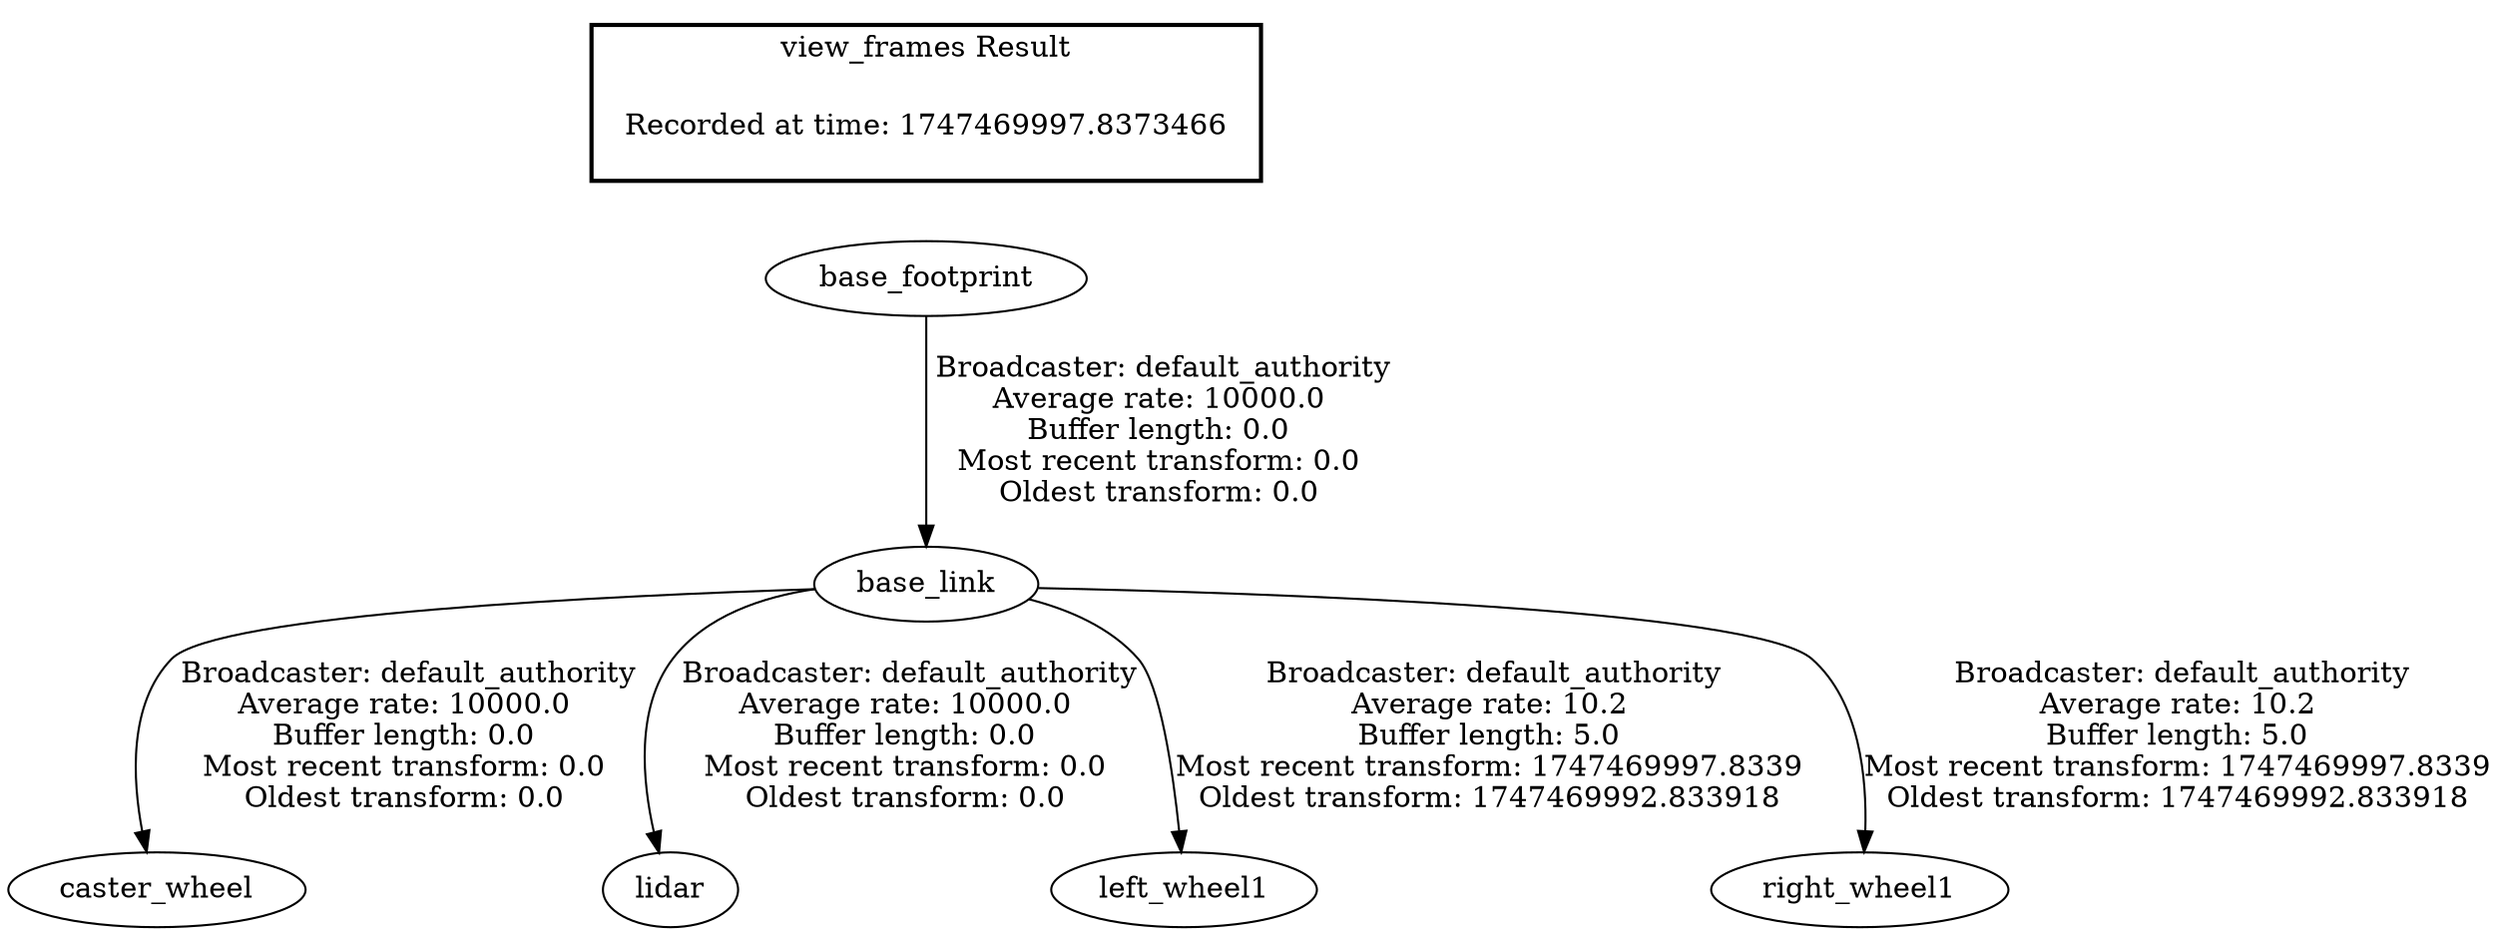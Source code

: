 digraph G {
"base_footprint" -> "base_link"[label=" Broadcaster: default_authority\nAverage rate: 10000.0\nBuffer length: 0.0\nMost recent transform: 0.0\nOldest transform: 0.0\n"];
"base_link" -> "caster_wheel"[label=" Broadcaster: default_authority\nAverage rate: 10000.0\nBuffer length: 0.0\nMost recent transform: 0.0\nOldest transform: 0.0\n"];
"base_link" -> "lidar"[label=" Broadcaster: default_authority\nAverage rate: 10000.0\nBuffer length: 0.0\nMost recent transform: 0.0\nOldest transform: 0.0\n"];
"base_link" -> "left_wheel1"[label=" Broadcaster: default_authority\nAverage rate: 10.2\nBuffer length: 5.0\nMost recent transform: 1747469997.8339\nOldest transform: 1747469992.833918\n"];
"base_link" -> "right_wheel1"[label=" Broadcaster: default_authority\nAverage rate: 10.2\nBuffer length: 5.0\nMost recent transform: 1747469997.8339\nOldest transform: 1747469992.833918\n"];
edge [style=invis];
 subgraph cluster_legend { style=bold; color=black; label ="view_frames Result";
"Recorded at time: 1747469997.8373466"[ shape=plaintext ] ;
}->"base_footprint";
}